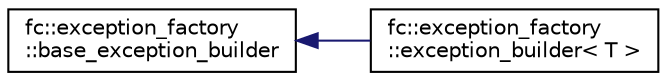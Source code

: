 digraph "Graphical Class Hierarchy"
{
  edge [fontname="Helvetica",fontsize="10",labelfontname="Helvetica",labelfontsize="10"];
  node [fontname="Helvetica",fontsize="10",shape=record];
  rankdir="LR";
  Node0 [label="fc::exception_factory\l::base_exception_builder",height=0.2,width=0.4,color="black", fillcolor="white", style="filled",URL="$structfc_1_1exception__factory_1_1base__exception__builder.html"];
  Node0 -> Node1 [dir="back",color="midnightblue",fontsize="10",style="solid",fontname="Helvetica"];
  Node1 [label="fc::exception_factory\l::exception_builder\< T \>",height=0.2,width=0.4,color="black", fillcolor="white", style="filled",URL="$structfc_1_1exception__factory_1_1exception__builder.html"];
}
